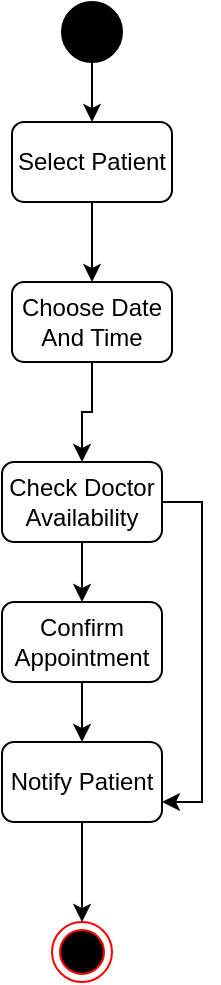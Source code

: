 <mxfile version="24.2.3" type="device">
  <diagram name="Page-1" id="uN4VsGIUFS_dJ24j_Dtq">
    <mxGraphModel dx="281" dy="529" grid="1" gridSize="10" guides="1" tooltips="1" connect="1" arrows="1" fold="1" page="1" pageScale="1" pageWidth="850" pageHeight="1100" math="0" shadow="0">
      <root>
        <mxCell id="0" />
        <mxCell id="1" parent="0" />
        <mxCell id="T88KQhypb85-tlft3riX-9" style="edgeStyle=orthogonalEdgeStyle;rounded=0;orthogonalLoop=1;jettySize=auto;html=1;exitX=0.5;exitY=1;exitDx=0;exitDy=0;" edge="1" parent="1" source="T88KQhypb85-tlft3riX-1" target="T88KQhypb85-tlft3riX-2">
          <mxGeometry relative="1" as="geometry" />
        </mxCell>
        <mxCell id="T88KQhypb85-tlft3riX-1" value="" style="ellipse;fillColor=strokeColor;html=1;" vertex="1" parent="1">
          <mxGeometry x="70" y="10" width="30" height="30" as="geometry" />
        </mxCell>
        <mxCell id="T88KQhypb85-tlft3riX-11" style="edgeStyle=orthogonalEdgeStyle;rounded=0;orthogonalLoop=1;jettySize=auto;html=1;exitX=0.5;exitY=1;exitDx=0;exitDy=0;" edge="1" parent="1" source="T88KQhypb85-tlft3riX-2" target="T88KQhypb85-tlft3riX-4">
          <mxGeometry relative="1" as="geometry" />
        </mxCell>
        <mxCell id="T88KQhypb85-tlft3riX-2" value="Select Patient" style="rounded=1;whiteSpace=wrap;html=1;" vertex="1" parent="1">
          <mxGeometry x="45" y="70" width="80" height="40" as="geometry" />
        </mxCell>
        <mxCell id="T88KQhypb85-tlft3riX-19" style="edgeStyle=orthogonalEdgeStyle;rounded=0;orthogonalLoop=1;jettySize=auto;html=1;exitX=0.5;exitY=1;exitDx=0;exitDy=0;" edge="1" parent="1" source="T88KQhypb85-tlft3riX-3" target="T88KQhypb85-tlft3riX-5">
          <mxGeometry relative="1" as="geometry" />
        </mxCell>
        <mxCell id="T88KQhypb85-tlft3riX-21" style="edgeStyle=orthogonalEdgeStyle;rounded=0;orthogonalLoop=1;jettySize=auto;html=1;exitX=1;exitY=0.5;exitDx=0;exitDy=0;entryX=1;entryY=0.75;entryDx=0;entryDy=0;" edge="1" parent="1" source="T88KQhypb85-tlft3riX-3" target="T88KQhypb85-tlft3riX-7">
          <mxGeometry relative="1" as="geometry" />
        </mxCell>
        <mxCell id="T88KQhypb85-tlft3riX-3" value="Check Doctor Availability" style="rounded=1;whiteSpace=wrap;html=1;" vertex="1" parent="1">
          <mxGeometry x="40" y="240" width="80" height="40" as="geometry" />
        </mxCell>
        <mxCell id="T88KQhypb85-tlft3riX-15" value="" style="edgeStyle=orthogonalEdgeStyle;rounded=0;orthogonalLoop=1;jettySize=auto;html=1;" edge="1" parent="1" source="T88KQhypb85-tlft3riX-4" target="T88KQhypb85-tlft3riX-3">
          <mxGeometry relative="1" as="geometry" />
        </mxCell>
        <mxCell id="T88KQhypb85-tlft3riX-4" value="Choose Date And Time" style="rounded=1;whiteSpace=wrap;html=1;" vertex="1" parent="1">
          <mxGeometry x="45" y="150" width="80" height="40" as="geometry" />
        </mxCell>
        <mxCell id="T88KQhypb85-tlft3riX-20" style="edgeStyle=orthogonalEdgeStyle;rounded=0;orthogonalLoop=1;jettySize=auto;html=1;exitX=0.5;exitY=1;exitDx=0;exitDy=0;" edge="1" parent="1" source="T88KQhypb85-tlft3riX-5" target="T88KQhypb85-tlft3riX-7">
          <mxGeometry relative="1" as="geometry" />
        </mxCell>
        <mxCell id="T88KQhypb85-tlft3riX-5" value="Confirm Appointment" style="rounded=1;whiteSpace=wrap;html=1;" vertex="1" parent="1">
          <mxGeometry x="40" y="310" width="80" height="40" as="geometry" />
        </mxCell>
        <mxCell id="T88KQhypb85-tlft3riX-6" value="" style="ellipse;html=1;shape=endState;fillColor=#000000;strokeColor=#ff0000;" vertex="1" parent="1">
          <mxGeometry x="65" y="470" width="30" height="30" as="geometry" />
        </mxCell>
        <mxCell id="T88KQhypb85-tlft3riX-22" style="edgeStyle=orthogonalEdgeStyle;rounded=0;orthogonalLoop=1;jettySize=auto;html=1;exitX=0.5;exitY=1;exitDx=0;exitDy=0;" edge="1" parent="1" source="T88KQhypb85-tlft3riX-7" target="T88KQhypb85-tlft3riX-6">
          <mxGeometry relative="1" as="geometry" />
        </mxCell>
        <mxCell id="T88KQhypb85-tlft3riX-7" value="Notify Patient" style="rounded=1;whiteSpace=wrap;html=1;" vertex="1" parent="1">
          <mxGeometry x="40" y="380" width="80" height="40" as="geometry" />
        </mxCell>
      </root>
    </mxGraphModel>
  </diagram>
</mxfile>
